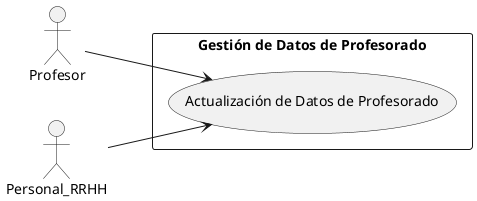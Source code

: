 @startuml
left to right direction
actor Profesor as P
actor Personal_RRHH as RH
rectangle "Gestión de Datos de Profesorado" {
    usecase "Actualización de Datos de Profesorado" as UC3
    P --> UC3
    RH --> UC3
}
@enduml
